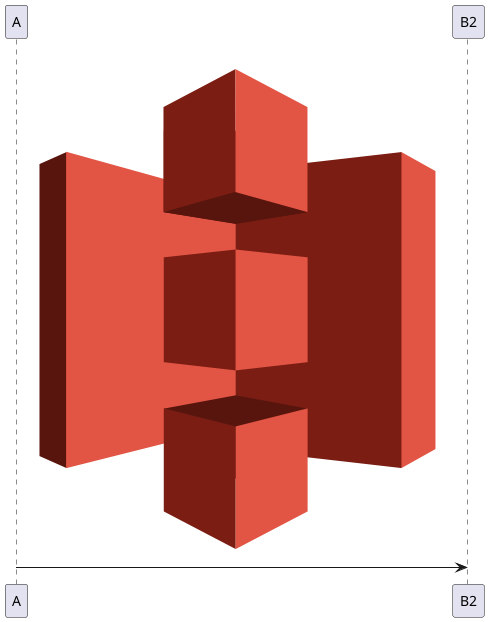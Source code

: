 {
  "sha1": "kzrx7fp9vdwubhwmwtw9zbqys6x3xma",
  "insertion": {
    "when": "2024-06-03T18:59:33.506Z",
    "url": "https://forum.plantuml.net/16882/is-it-possible-to-color-split-in-an-activity-diagram-new",
    "user": "plantuml@gmail.com"
  }
}
@startuml

sprite S3_LOGO <svg xmlns="http://www.w3.org/2000/svg" width="428" height="512">
<path d="M378,99L295,257l83,158,34-19V118Z" fill="#e25444"/><path d="M378 99l-166 19-84.5 139L212 396l166 19V99z" fill="#7b1d13"/>
<path d="M43,99L16,111V403l27,12L212,257Z" fill="#58150d"/><path d="M42.637,98.667l169.587,47.111V372.444L42.637,415.111V98.667Z" fill="#e25444"/>
<g fill="#58150d"><path d="M212.313,170.667l-72.008-11.556,72.008-81.778,71.83,81.778Z"/>
<path d="M284.143 159.111l-71.919 11.733-71.919-11.733V77.333m72.008 264.889l-72.008 13.334 72.008 70.222 71.83-70.222z"/></g>
<path d="M212 16l-72 38v105l72.224-20.333zm.224 180.444l-71.919 7.823v104.838l71.919 8.228V196.444zm0 176.889L140.305 355.3v103.063L212.224 496V373.333z" fill="#7b1d13"/>
<path d="M284.143 355.3l-71.919 18.038V496l71.919-37.637V355.3zm-71.919-158.856l71.919 7.823v104.838l-71.919 8.228V196.444zM212 16l72 38v105l-72-20V16z" fill="#e25444"/>
</svg>

A->B2: <$S3_LOGO>

@enduml
